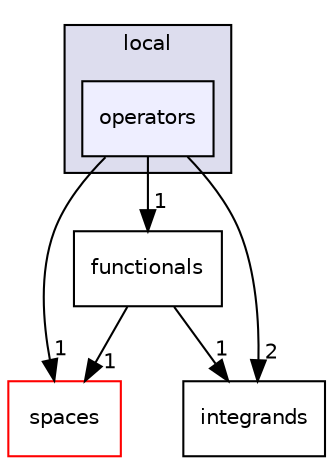digraph "operators" {
  compound=true
  node [ fontsize="10", fontname="Helvetica"];
  edge [ labelfontsize="10", labelfontname="Helvetica"];
  subgraph clusterdir_7df66b530ab698acb840d3fba4a971eb {
    graph [ bgcolor="#ddddee", pencolor="black", label="local" fontname="Helvetica", fontsize="10", URL="dir_7df66b530ab698acb840d3fba4a971eb.html"]
  dir_59ce4bf226a3d3ab18a531ace6d5d84c [shape=box, label="operators", style="filled", fillcolor="#eeeeff", pencolor="black", URL="dir_59ce4bf226a3d3ab18a531ace6d5d84c.html"];
  }
  dir_918ed0d24a8ab59e608000bafc1390a1 [shape=box label="functionals" URL="dir_918ed0d24a8ab59e608000bafc1390a1.html"];
  dir_c10f7938b13dcbddf851adbb235e7250 [shape=box label="spaces" fillcolor="white" style="filled" color="red" URL="dir_c10f7938b13dcbddf851adbb235e7250.html"];
  dir_4af31a5fbf8e917922006326cc036fae [shape=box label="integrands" URL="dir_4af31a5fbf8e917922006326cc036fae.html"];
  dir_918ed0d24a8ab59e608000bafc1390a1->dir_c10f7938b13dcbddf851adbb235e7250 [headlabel="1", labeldistance=1.5 headhref="dir_000042_000007.html"];
  dir_918ed0d24a8ab59e608000bafc1390a1->dir_4af31a5fbf8e917922006326cc036fae [headlabel="1", labeldistance=1.5 headhref="dir_000042_000034.html"];
  dir_59ce4bf226a3d3ab18a531ace6d5d84c->dir_918ed0d24a8ab59e608000bafc1390a1 [headlabel="1", labeldistance=1.5 headhref="dir_000025_000042.html"];
  dir_59ce4bf226a3d3ab18a531ace6d5d84c->dir_c10f7938b13dcbddf851adbb235e7250 [headlabel="1", labeldistance=1.5 headhref="dir_000025_000007.html"];
  dir_59ce4bf226a3d3ab18a531ace6d5d84c->dir_4af31a5fbf8e917922006326cc036fae [headlabel="2", labeldistance=1.5 headhref="dir_000025_000034.html"];
}
